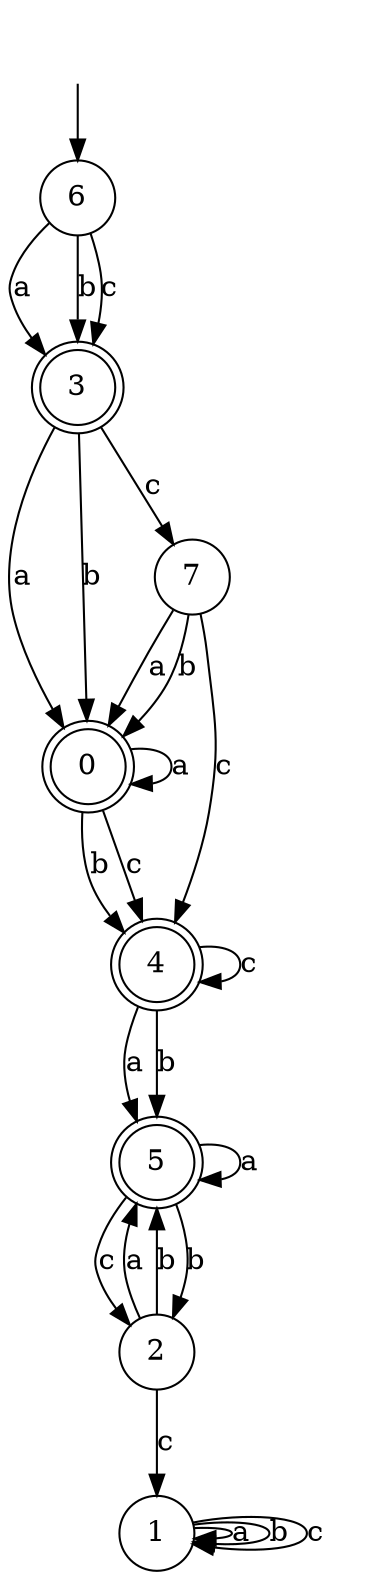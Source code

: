 digraph g {
__start [label=""shape=none]
	6[shape="circle" label="6"]
	0[shape="doublecircle" label="0"]
	1[shape="circle" label="1"]
	2[shape="circle" label="2"]
	3[shape="doublecircle" label="3"]
	4[shape="doublecircle" label="4"]
	5[shape="doublecircle" label="5"]
	7[shape="circle" label="7"]

__start -> 6
	0 -> 0 [label="a"]
	0 -> 4 [label="b"]
	0 -> 4 [label="c"]
	1 -> 1 [label="a"]
	1 -> 1 [label="b"]
	1 -> 1 [label="c"]
	2 -> 5 [label="a"]
	2 -> 5 [label="b"]
	2 -> 1 [label="c"]
	3 -> 0 [label="a"]
	3 -> 0 [label="b"]
	3 -> 7 [label="c"]
	4 -> 5 [label="a"]
	4 -> 5 [label="b"]
	4 -> 4 [label="c"]
	5 -> 5 [label="a"]
	5 -> 2 [label="b"]
	5 -> 2 [label="c"]
	6 -> 3 [label="a"]
	6 -> 3 [label="b"]
	6 -> 3 [label="c"]
	7 -> 0 [label="a"]
	7 -> 0 [label="b"]
	7 -> 4 [label="c"]
}
